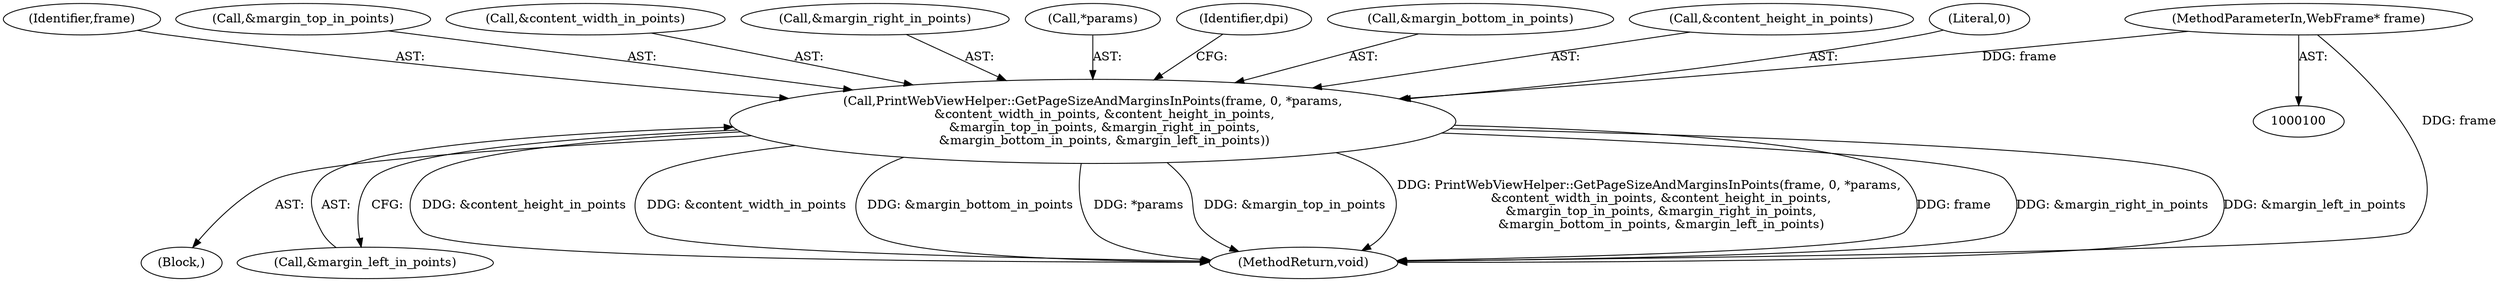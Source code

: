 digraph "0_Chrome_af05a799e3f47331fb27a24a8a56f1b1dd47a9c2@pointer" {
"1000112" [label="(Call,PrintWebViewHelper::GetPageSizeAndMarginsInPoints(frame, 0, *params,\n      &content_width_in_points, &content_height_in_points,\n      &margin_top_in_points, &margin_right_in_points,\n      &margin_bottom_in_points, &margin_left_in_points))"];
"1000101" [label="(MethodParameterIn,WebFrame* frame)"];
"1000113" [label="(Identifier,frame)"];
"1000121" [label="(Call,&margin_top_in_points)"];
"1000117" [label="(Call,&content_width_in_points)"];
"1000123" [label="(Call,&margin_right_in_points)"];
"1000115" [label="(Call,*params)"];
"1000131" [label="(Identifier,dpi)"];
"1000125" [label="(Call,&margin_bottom_in_points)"];
"1000127" [label="(Call,&margin_left_in_points)"];
"1000104" [label="(Block,)"];
"1000119" [label="(Call,&content_height_in_points)"];
"1000101" [label="(MethodParameterIn,WebFrame* frame)"];
"1000195" [label="(MethodReturn,void)"];
"1000112" [label="(Call,PrintWebViewHelper::GetPageSizeAndMarginsInPoints(frame, 0, *params,\n      &content_width_in_points, &content_height_in_points,\n      &margin_top_in_points, &margin_right_in_points,\n      &margin_bottom_in_points, &margin_left_in_points))"];
"1000114" [label="(Literal,0)"];
"1000112" -> "1000104"  [label="AST: "];
"1000112" -> "1000127"  [label="CFG: "];
"1000113" -> "1000112"  [label="AST: "];
"1000114" -> "1000112"  [label="AST: "];
"1000115" -> "1000112"  [label="AST: "];
"1000117" -> "1000112"  [label="AST: "];
"1000119" -> "1000112"  [label="AST: "];
"1000121" -> "1000112"  [label="AST: "];
"1000123" -> "1000112"  [label="AST: "];
"1000125" -> "1000112"  [label="AST: "];
"1000127" -> "1000112"  [label="AST: "];
"1000131" -> "1000112"  [label="CFG: "];
"1000112" -> "1000195"  [label="DDG: &margin_right_in_points"];
"1000112" -> "1000195"  [label="DDG: &margin_left_in_points"];
"1000112" -> "1000195"  [label="DDG: &content_height_in_points"];
"1000112" -> "1000195"  [label="DDG: &content_width_in_points"];
"1000112" -> "1000195"  [label="DDG: &margin_bottom_in_points"];
"1000112" -> "1000195"  [label="DDG: *params"];
"1000112" -> "1000195"  [label="DDG: &margin_top_in_points"];
"1000112" -> "1000195"  [label="DDG: PrintWebViewHelper::GetPageSizeAndMarginsInPoints(frame, 0, *params,\n      &content_width_in_points, &content_height_in_points,\n      &margin_top_in_points, &margin_right_in_points,\n      &margin_bottom_in_points, &margin_left_in_points)"];
"1000112" -> "1000195"  [label="DDG: frame"];
"1000101" -> "1000112"  [label="DDG: frame"];
"1000101" -> "1000100"  [label="AST: "];
"1000101" -> "1000195"  [label="DDG: frame"];
}
